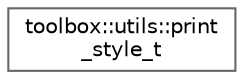 digraph "Graphical Class Hierarchy"
{
 // LATEX_PDF_SIZE
  bgcolor="transparent";
  edge [fontname=Helvetica,fontsize=10,labelfontname=Helvetica,labelfontsize=10];
  node [fontname=Helvetica,fontsize=10,shape=box,height=0.2,width=0.4];
  rankdir="LR";
  Node0 [id="Node000000",label="toolbox::utils::print\l_style_t",height=0.2,width=0.4,color="grey40", fillcolor="white", style="filled",URL="$structtoolbox_1_1utils_1_1print__style__t.html",tooltip="打印风格设置/Print style settings"];
}
